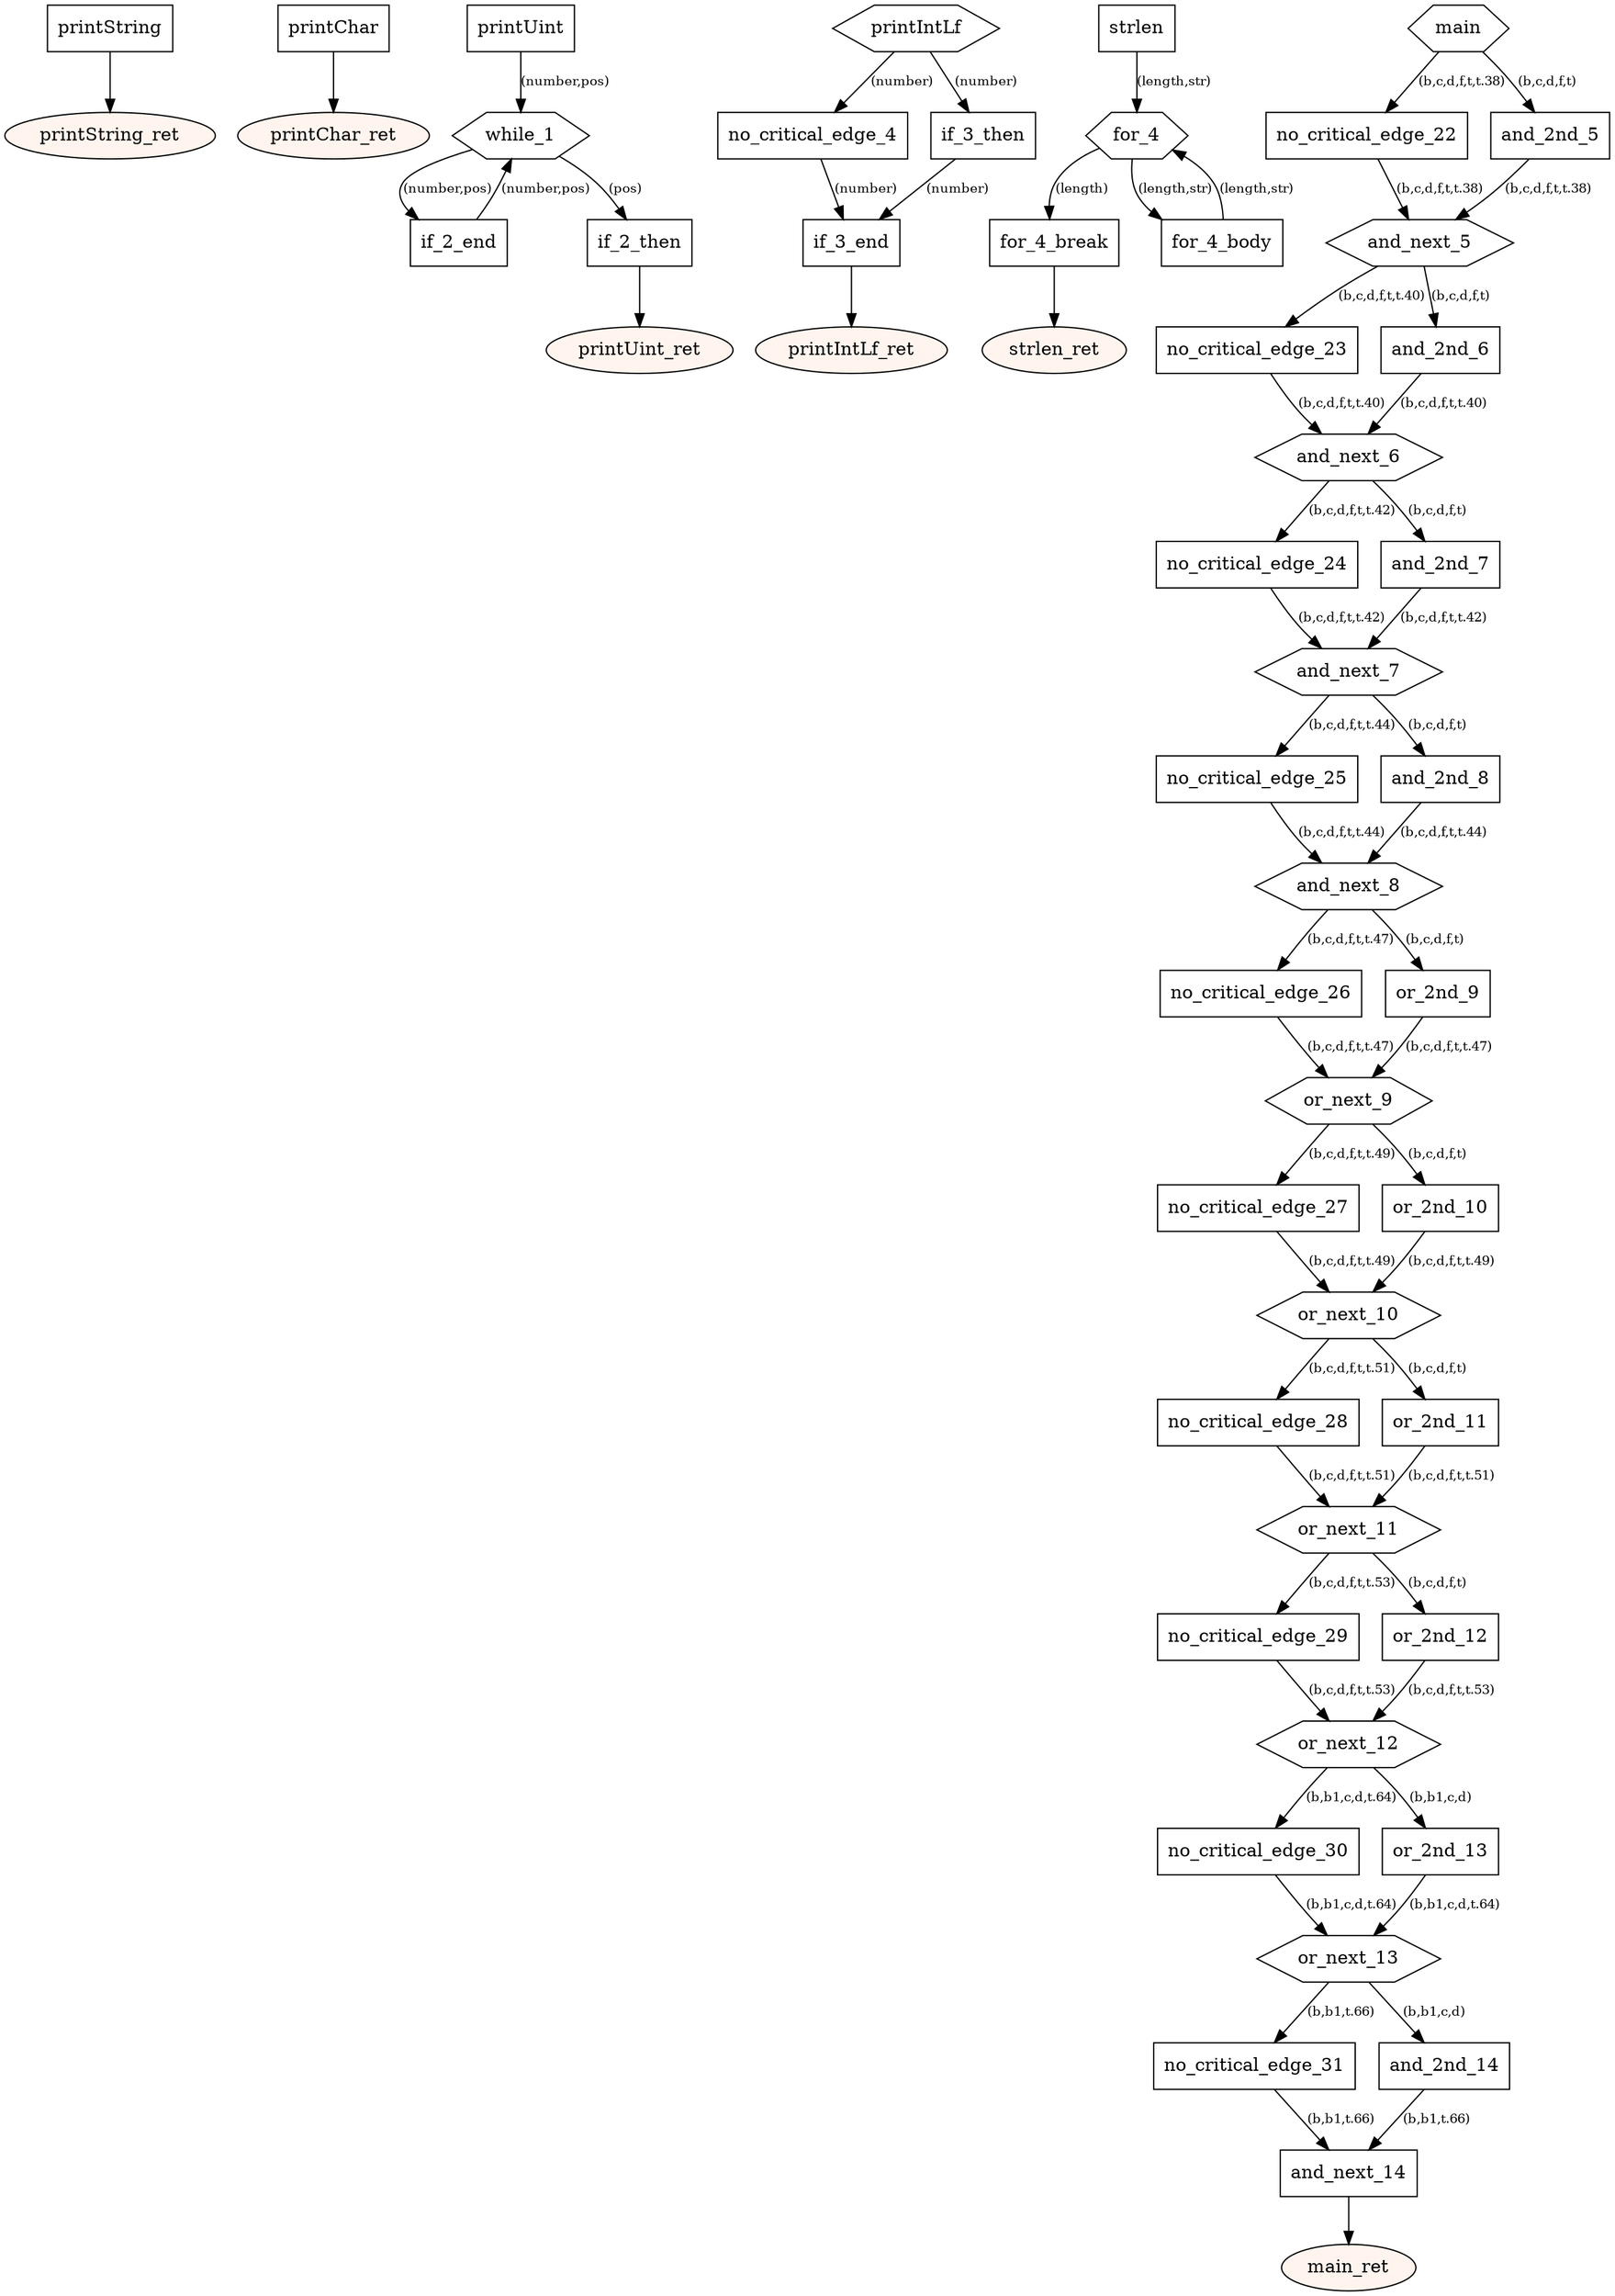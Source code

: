 digraph program {
	edge[fontsize="10pt"];
	subgraph fn_printString {
		BasicBlock_0_printString [label="printString",shape=box];
		BasicBlock_0_printString -> BasicBlock_0_printString_ret;
		BasicBlock_0_printString_ret [label="printString_ret",shape=oval,style=filled,fillcolor="#fff5ee"];
	}
	subgraph fn_printChar {
		BasicBlock_1_printChar [label="printChar",shape=box];
		BasicBlock_1_printChar -> BasicBlock_1_printChar_ret;
		BasicBlock_1_printChar_ret [label="printChar_ret",shape=oval,style=filled,fillcolor="#fff5ee"];
	}
	subgraph fn_printUint {
		BasicBlock_2_printUint [label="printUint",shape=box];
		BasicBlock_2_printUint -> BasicBlock_2_while_1 [label="(number,pos)"];
		BasicBlock_2_while_1 [label="while_1",shape=hexagon];
		BasicBlock_2_while_1 -> BasicBlock_2_if_2_end [label="(number,pos)"];
		BasicBlock_2_while_1 -> BasicBlock_2_if_2_then [label="(pos)"];
		BasicBlock_2_if_2_then [label="if_2_then",shape=box];
		BasicBlock_2_if_2_then -> BasicBlock_2_printUint_ret;
		BasicBlock_2_if_2_end [label="if_2_end",shape=box];
		BasicBlock_2_if_2_end -> BasicBlock_2_while_1 [label="(number,pos)"];
		BasicBlock_2_printUint_ret [label="printUint_ret",shape=oval,style=filled,fillcolor="#fff5ee"];
	}
	subgraph fn_printIntLf {
		BasicBlock_3_printIntLf [label="printIntLf",shape=hexagon];
		BasicBlock_3_printIntLf -> BasicBlock_3_no_critical_edge_4 [label="(number)"];
		BasicBlock_3_printIntLf -> BasicBlock_3_if_3_then [label="(number)"];
		BasicBlock_3_if_3_then [label="if_3_then",shape=box];
		BasicBlock_3_if_3_then -> BasicBlock_3_if_3_end [label="(number)"];
		BasicBlock_3_no_critical_edge_4 [label="no_critical_edge_4",shape=box];
		BasicBlock_3_no_critical_edge_4 -> BasicBlock_3_if_3_end [label="(number)"];
		BasicBlock_3_if_3_end [label="if_3_end",shape=box];
		BasicBlock_3_if_3_end -> BasicBlock_3_printIntLf_ret;
		BasicBlock_3_printIntLf_ret [label="printIntLf_ret",shape=oval,style=filled,fillcolor="#fff5ee"];
	}
	subgraph fn_strlen {
		BasicBlock_4_strlen [label="strlen",shape=box];
		BasicBlock_4_strlen -> BasicBlock_4_for_4 [label="(length,str)"];
		BasicBlock_4_for_4 [label="for_4",shape=hexagon];
		BasicBlock_4_for_4 -> BasicBlock_4_for_4_break [label="(length)"];
		BasicBlock_4_for_4 -> BasicBlock_4_for_4_body [label="(length,str)"];
		BasicBlock_4_for_4_body [label="for_4_body",shape=box];
		BasicBlock_4_for_4_body -> BasicBlock_4_for_4 [label="(length,str)"];
		BasicBlock_4_for_4_break [label="for_4_break",shape=box];
		BasicBlock_4_for_4_break -> BasicBlock_4_strlen_ret;
		BasicBlock_4_strlen_ret [label="strlen_ret",shape=oval,style=filled,fillcolor="#fff5ee"];
	}
	subgraph fn_main {
		BasicBlock_5_main [label="main",shape=hexagon];
		BasicBlock_5_main -> BasicBlock_5_no_critical_edge_22 [label="(b,c,d,f,t,t.38)"];
		BasicBlock_5_main -> BasicBlock_5_and_2nd_5 [label="(b,c,d,f,t)"];
		BasicBlock_5_and_2nd_5 [label="and_2nd_5",shape=box];
		BasicBlock_5_and_2nd_5 -> BasicBlock_5_and_next_5 [label="(b,c,d,f,t,t.38)"];
		BasicBlock_5_no_critical_edge_22 [label="no_critical_edge_22",shape=box];
		BasicBlock_5_no_critical_edge_22 -> BasicBlock_5_and_next_5 [label="(b,c,d,f,t,t.38)"];
		BasicBlock_5_and_next_5 [label="and_next_5",shape=hexagon];
		BasicBlock_5_and_next_5 -> BasicBlock_5_no_critical_edge_23 [label="(b,c,d,f,t,t.40)"];
		BasicBlock_5_and_next_5 -> BasicBlock_5_and_2nd_6 [label="(b,c,d,f,t)"];
		BasicBlock_5_and_2nd_6 [label="and_2nd_6",shape=box];
		BasicBlock_5_and_2nd_6 -> BasicBlock_5_and_next_6 [label="(b,c,d,f,t,t.40)"];
		BasicBlock_5_no_critical_edge_23 [label="no_critical_edge_23",shape=box];
		BasicBlock_5_no_critical_edge_23 -> BasicBlock_5_and_next_6 [label="(b,c,d,f,t,t.40)"];
		BasicBlock_5_and_next_6 [label="and_next_6",shape=hexagon];
		BasicBlock_5_and_next_6 -> BasicBlock_5_no_critical_edge_24 [label="(b,c,d,f,t,t.42)"];
		BasicBlock_5_and_next_6 -> BasicBlock_5_and_2nd_7 [label="(b,c,d,f,t)"];
		BasicBlock_5_and_2nd_7 [label="and_2nd_7",shape=box];
		BasicBlock_5_and_2nd_7 -> BasicBlock_5_and_next_7 [label="(b,c,d,f,t,t.42)"];
		BasicBlock_5_no_critical_edge_24 [label="no_critical_edge_24",shape=box];
		BasicBlock_5_no_critical_edge_24 -> BasicBlock_5_and_next_7 [label="(b,c,d,f,t,t.42)"];
		BasicBlock_5_and_next_7 [label="and_next_7",shape=hexagon];
		BasicBlock_5_and_next_7 -> BasicBlock_5_no_critical_edge_25 [label="(b,c,d,f,t,t.44)"];
		BasicBlock_5_and_next_7 -> BasicBlock_5_and_2nd_8 [label="(b,c,d,f,t)"];
		BasicBlock_5_and_2nd_8 [label="and_2nd_8",shape=box];
		BasicBlock_5_and_2nd_8 -> BasicBlock_5_and_next_8 [label="(b,c,d,f,t,t.44)"];
		BasicBlock_5_no_critical_edge_25 [label="no_critical_edge_25",shape=box];
		BasicBlock_5_no_critical_edge_25 -> BasicBlock_5_and_next_8 [label="(b,c,d,f,t,t.44)"];
		BasicBlock_5_and_next_8 [label="and_next_8",shape=hexagon];
		BasicBlock_5_and_next_8 -> BasicBlock_5_no_critical_edge_26 [label="(b,c,d,f,t,t.47)"];
		BasicBlock_5_and_next_8 -> BasicBlock_5_or_2nd_9 [label="(b,c,d,f,t)"];
		BasicBlock_5_or_2nd_9 [label="or_2nd_9",shape=box];
		BasicBlock_5_or_2nd_9 -> BasicBlock_5_or_next_9 [label="(b,c,d,f,t,t.47)"];
		BasicBlock_5_no_critical_edge_26 [label="no_critical_edge_26",shape=box];
		BasicBlock_5_no_critical_edge_26 -> BasicBlock_5_or_next_9 [label="(b,c,d,f,t,t.47)"];
		BasicBlock_5_or_next_9 [label="or_next_9",shape=hexagon];
		BasicBlock_5_or_next_9 -> BasicBlock_5_no_critical_edge_27 [label="(b,c,d,f,t,t.49)"];
		BasicBlock_5_or_next_9 -> BasicBlock_5_or_2nd_10 [label="(b,c,d,f,t)"];
		BasicBlock_5_or_2nd_10 [label="or_2nd_10",shape=box];
		BasicBlock_5_or_2nd_10 -> BasicBlock_5_or_next_10 [label="(b,c,d,f,t,t.49)"];
		BasicBlock_5_no_critical_edge_27 [label="no_critical_edge_27",shape=box];
		BasicBlock_5_no_critical_edge_27 -> BasicBlock_5_or_next_10 [label="(b,c,d,f,t,t.49)"];
		BasicBlock_5_or_next_10 [label="or_next_10",shape=hexagon];
		BasicBlock_5_or_next_10 -> BasicBlock_5_no_critical_edge_28 [label="(b,c,d,f,t,t.51)"];
		BasicBlock_5_or_next_10 -> BasicBlock_5_or_2nd_11 [label="(b,c,d,f,t)"];
		BasicBlock_5_or_2nd_11 [label="or_2nd_11",shape=box];
		BasicBlock_5_or_2nd_11 -> BasicBlock_5_or_next_11 [label="(b,c,d,f,t,t.51)"];
		BasicBlock_5_no_critical_edge_28 [label="no_critical_edge_28",shape=box];
		BasicBlock_5_no_critical_edge_28 -> BasicBlock_5_or_next_11 [label="(b,c,d,f,t,t.51)"];
		BasicBlock_5_or_next_11 [label="or_next_11",shape=hexagon];
		BasicBlock_5_or_next_11 -> BasicBlock_5_no_critical_edge_29 [label="(b,c,d,f,t,t.53)"];
		BasicBlock_5_or_next_11 -> BasicBlock_5_or_2nd_12 [label="(b,c,d,f,t)"];
		BasicBlock_5_or_2nd_12 [label="or_2nd_12",shape=box];
		BasicBlock_5_or_2nd_12 -> BasicBlock_5_or_next_12 [label="(b,c,d,f,t,t.53)"];
		BasicBlock_5_no_critical_edge_29 [label="no_critical_edge_29",shape=box];
		BasicBlock_5_no_critical_edge_29 -> BasicBlock_5_or_next_12 [label="(b,c,d,f,t,t.53)"];
		BasicBlock_5_or_next_12 [label="or_next_12",shape=hexagon];
		BasicBlock_5_or_next_12 -> BasicBlock_5_no_critical_edge_30 [label="(b,b1,c,d,t.64)"];
		BasicBlock_5_or_next_12 -> BasicBlock_5_or_2nd_13 [label="(b,b1,c,d)"];
		BasicBlock_5_or_2nd_13 [label="or_2nd_13",shape=box];
		BasicBlock_5_or_2nd_13 -> BasicBlock_5_or_next_13 [label="(b,b1,c,d,t.64)"];
		BasicBlock_5_no_critical_edge_30 [label="no_critical_edge_30",shape=box];
		BasicBlock_5_no_critical_edge_30 -> BasicBlock_5_or_next_13 [label="(b,b1,c,d,t.64)"];
		BasicBlock_5_or_next_13 [label="or_next_13",shape=hexagon];
		BasicBlock_5_or_next_13 -> BasicBlock_5_no_critical_edge_31 [label="(b,b1,t.66)"];
		BasicBlock_5_or_next_13 -> BasicBlock_5_and_2nd_14 [label="(b,b1,c,d)"];
		BasicBlock_5_and_2nd_14 [label="and_2nd_14",shape=box];
		BasicBlock_5_and_2nd_14 -> BasicBlock_5_and_next_14 [label="(b,b1,t.66)"];
		BasicBlock_5_no_critical_edge_31 [label="no_critical_edge_31",shape=box];
		BasicBlock_5_no_critical_edge_31 -> BasicBlock_5_and_next_14 [label="(b,b1,t.66)"];
		BasicBlock_5_and_next_14 [label="and_next_14",shape=box];
		BasicBlock_5_and_next_14 -> BasicBlock_5_main_ret;
		BasicBlock_5_main_ret [label="main_ret",shape=oval,style=filled,fillcolor="#fff5ee"];
	}
}

